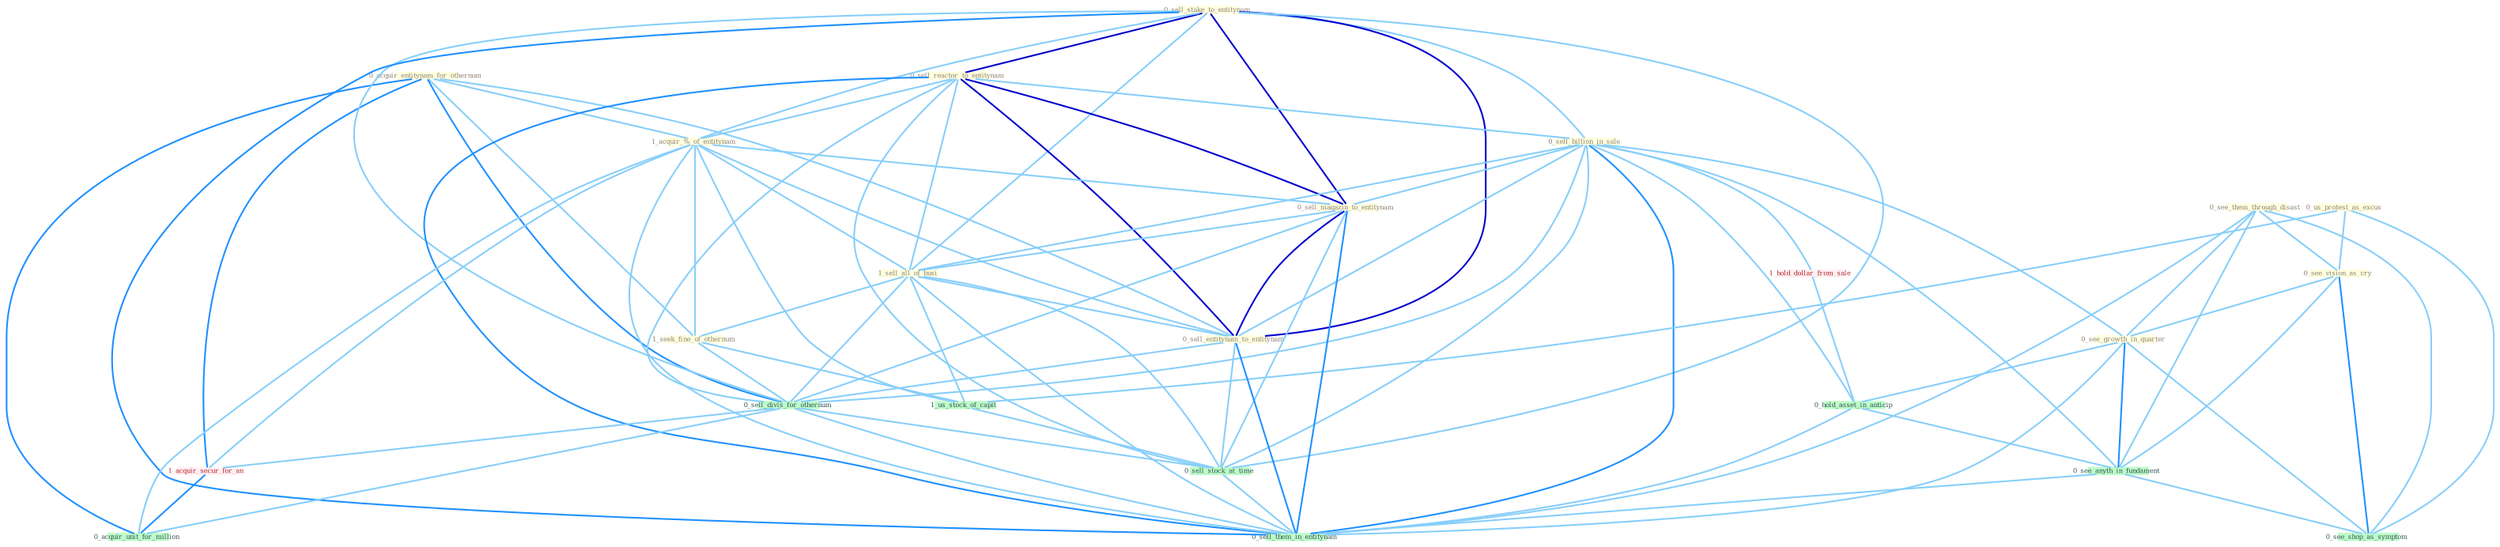 Graph G{ 
    node
    [shape=polygon,style=filled,width=.5,height=.06,color="#BDFCC9",fixedsize=true,fontsize=4,
    fontcolor="#2f4f4f"];
    {node
    [color="#ffffe0", fontcolor="#8b7d6b"] "0_acquir_entitynam_for_othernum " "0_sell_stake_to_entitynam " "0_sell_reactor_to_entitynam " "0_sell_billion_in_sale " "0_see_them_through_disast " "1_acquir_%_of_entitynam " "0_us_protest_as_excus " "0_sell_magazin_to_entitynam " "1_sell_all_of_busi " "0_see_vision_as_cry " "0_sell_entitynam_to_entitynam " "1_seek_fine_of_othernum " "0_see_growth_in_quarter "}
{node [color="#fff0f5", fontcolor="#b22222"] "1_acquir_secur_for_an " "1_hold_dollar_from_sale "}
edge [color="#B0E2FF"];

	"0_acquir_entitynam_for_othernum " -- "1_acquir_%_of_entitynam " [w="1", color="#87cefa" ];
	"0_acquir_entitynam_for_othernum " -- "0_sell_entitynam_to_entitynam " [w="1", color="#87cefa" ];
	"0_acquir_entitynam_for_othernum " -- "1_seek_fine_of_othernum " [w="1", color="#87cefa" ];
	"0_acquir_entitynam_for_othernum " -- "0_sell_divis_for_othernum " [w="2", color="#1e90ff" , len=0.8];
	"0_acquir_entitynam_for_othernum " -- "1_acquir_secur_for_an " [w="2", color="#1e90ff" , len=0.8];
	"0_acquir_entitynam_for_othernum " -- "0_acquir_unit_for_million " [w="2", color="#1e90ff" , len=0.8];
	"0_sell_stake_to_entitynam " -- "0_sell_reactor_to_entitynam " [w="3", color="#0000cd" , len=0.6];
	"0_sell_stake_to_entitynam " -- "0_sell_billion_in_sale " [w="1", color="#87cefa" ];
	"0_sell_stake_to_entitynam " -- "1_acquir_%_of_entitynam " [w="1", color="#87cefa" ];
	"0_sell_stake_to_entitynam " -- "0_sell_magazin_to_entitynam " [w="3", color="#0000cd" , len=0.6];
	"0_sell_stake_to_entitynam " -- "1_sell_all_of_busi " [w="1", color="#87cefa" ];
	"0_sell_stake_to_entitynam " -- "0_sell_entitynam_to_entitynam " [w="3", color="#0000cd" , len=0.6];
	"0_sell_stake_to_entitynam " -- "0_sell_divis_for_othernum " [w="1", color="#87cefa" ];
	"0_sell_stake_to_entitynam " -- "0_sell_stock_at_time " [w="1", color="#87cefa" ];
	"0_sell_stake_to_entitynam " -- "0_sell_them_in_entitynam " [w="2", color="#1e90ff" , len=0.8];
	"0_sell_reactor_to_entitynam " -- "0_sell_billion_in_sale " [w="1", color="#87cefa" ];
	"0_sell_reactor_to_entitynam " -- "1_acquir_%_of_entitynam " [w="1", color="#87cefa" ];
	"0_sell_reactor_to_entitynam " -- "0_sell_magazin_to_entitynam " [w="3", color="#0000cd" , len=0.6];
	"0_sell_reactor_to_entitynam " -- "1_sell_all_of_busi " [w="1", color="#87cefa" ];
	"0_sell_reactor_to_entitynam " -- "0_sell_entitynam_to_entitynam " [w="3", color="#0000cd" , len=0.6];
	"0_sell_reactor_to_entitynam " -- "0_sell_divis_for_othernum " [w="1", color="#87cefa" ];
	"0_sell_reactor_to_entitynam " -- "0_sell_stock_at_time " [w="1", color="#87cefa" ];
	"0_sell_reactor_to_entitynam " -- "0_sell_them_in_entitynam " [w="2", color="#1e90ff" , len=0.8];
	"0_sell_billion_in_sale " -- "0_sell_magazin_to_entitynam " [w="1", color="#87cefa" ];
	"0_sell_billion_in_sale " -- "1_sell_all_of_busi " [w="1", color="#87cefa" ];
	"0_sell_billion_in_sale " -- "0_sell_entitynam_to_entitynam " [w="1", color="#87cefa" ];
	"0_sell_billion_in_sale " -- "0_see_growth_in_quarter " [w="1", color="#87cefa" ];
	"0_sell_billion_in_sale " -- "0_sell_divis_for_othernum " [w="1", color="#87cefa" ];
	"0_sell_billion_in_sale " -- "1_hold_dollar_from_sale " [w="1", color="#87cefa" ];
	"0_sell_billion_in_sale " -- "0_hold_asset_in_anticip " [w="1", color="#87cefa" ];
	"0_sell_billion_in_sale " -- "0_sell_stock_at_time " [w="1", color="#87cefa" ];
	"0_sell_billion_in_sale " -- "0_see_anyth_in_fundament " [w="1", color="#87cefa" ];
	"0_sell_billion_in_sale " -- "0_sell_them_in_entitynam " [w="2", color="#1e90ff" , len=0.8];
	"0_see_them_through_disast " -- "0_see_vision_as_cry " [w="1", color="#87cefa" ];
	"0_see_them_through_disast " -- "0_see_growth_in_quarter " [w="1", color="#87cefa" ];
	"0_see_them_through_disast " -- "0_see_anyth_in_fundament " [w="1", color="#87cefa" ];
	"0_see_them_through_disast " -- "0_see_shop_as_symptom " [w="1", color="#87cefa" ];
	"0_see_them_through_disast " -- "0_sell_them_in_entitynam " [w="1", color="#87cefa" ];
	"1_acquir_%_of_entitynam " -- "0_sell_magazin_to_entitynam " [w="1", color="#87cefa" ];
	"1_acquir_%_of_entitynam " -- "1_sell_all_of_busi " [w="1", color="#87cefa" ];
	"1_acquir_%_of_entitynam " -- "0_sell_entitynam_to_entitynam " [w="1", color="#87cefa" ];
	"1_acquir_%_of_entitynam " -- "1_seek_fine_of_othernum " [w="1", color="#87cefa" ];
	"1_acquir_%_of_entitynam " -- "1_acquir_secur_for_an " [w="1", color="#87cefa" ];
	"1_acquir_%_of_entitynam " -- "1_us_stock_of_capit " [w="1", color="#87cefa" ];
	"1_acquir_%_of_entitynam " -- "0_acquir_unit_for_million " [w="1", color="#87cefa" ];
	"1_acquir_%_of_entitynam " -- "0_sell_them_in_entitynam " [w="1", color="#87cefa" ];
	"0_us_protest_as_excus " -- "0_see_vision_as_cry " [w="1", color="#87cefa" ];
	"0_us_protest_as_excus " -- "1_us_stock_of_capit " [w="1", color="#87cefa" ];
	"0_us_protest_as_excus " -- "0_see_shop_as_symptom " [w="1", color="#87cefa" ];
	"0_sell_magazin_to_entitynam " -- "1_sell_all_of_busi " [w="1", color="#87cefa" ];
	"0_sell_magazin_to_entitynam " -- "0_sell_entitynam_to_entitynam " [w="3", color="#0000cd" , len=0.6];
	"0_sell_magazin_to_entitynam " -- "0_sell_divis_for_othernum " [w="1", color="#87cefa" ];
	"0_sell_magazin_to_entitynam " -- "0_sell_stock_at_time " [w="1", color="#87cefa" ];
	"0_sell_magazin_to_entitynam " -- "0_sell_them_in_entitynam " [w="2", color="#1e90ff" , len=0.8];
	"1_sell_all_of_busi " -- "0_sell_entitynam_to_entitynam " [w="1", color="#87cefa" ];
	"1_sell_all_of_busi " -- "1_seek_fine_of_othernum " [w="1", color="#87cefa" ];
	"1_sell_all_of_busi " -- "0_sell_divis_for_othernum " [w="1", color="#87cefa" ];
	"1_sell_all_of_busi " -- "1_us_stock_of_capit " [w="1", color="#87cefa" ];
	"1_sell_all_of_busi " -- "0_sell_stock_at_time " [w="1", color="#87cefa" ];
	"1_sell_all_of_busi " -- "0_sell_them_in_entitynam " [w="1", color="#87cefa" ];
	"0_see_vision_as_cry " -- "0_see_growth_in_quarter " [w="1", color="#87cefa" ];
	"0_see_vision_as_cry " -- "0_see_anyth_in_fundament " [w="1", color="#87cefa" ];
	"0_see_vision_as_cry " -- "0_see_shop_as_symptom " [w="2", color="#1e90ff" , len=0.8];
	"0_sell_entitynam_to_entitynam " -- "0_sell_divis_for_othernum " [w="1", color="#87cefa" ];
	"0_sell_entitynam_to_entitynam " -- "0_sell_stock_at_time " [w="1", color="#87cefa" ];
	"0_sell_entitynam_to_entitynam " -- "0_sell_them_in_entitynam " [w="2", color="#1e90ff" , len=0.8];
	"1_seek_fine_of_othernum " -- "0_sell_divis_for_othernum " [w="1", color="#87cefa" ];
	"1_seek_fine_of_othernum " -- "1_us_stock_of_capit " [w="1", color="#87cefa" ];
	"0_see_growth_in_quarter " -- "0_hold_asset_in_anticip " [w="1", color="#87cefa" ];
	"0_see_growth_in_quarter " -- "0_see_anyth_in_fundament " [w="2", color="#1e90ff" , len=0.8];
	"0_see_growth_in_quarter " -- "0_see_shop_as_symptom " [w="1", color="#87cefa" ];
	"0_see_growth_in_quarter " -- "0_sell_them_in_entitynam " [w="1", color="#87cefa" ];
	"0_sell_divis_for_othernum " -- "1_acquir_secur_for_an " [w="1", color="#87cefa" ];
	"0_sell_divis_for_othernum " -- "0_sell_stock_at_time " [w="1", color="#87cefa" ];
	"0_sell_divis_for_othernum " -- "0_acquir_unit_for_million " [w="1", color="#87cefa" ];
	"0_sell_divis_for_othernum " -- "0_sell_them_in_entitynam " [w="1", color="#87cefa" ];
	"1_acquir_secur_for_an " -- "0_acquir_unit_for_million " [w="2", color="#1e90ff" , len=0.8];
	"1_us_stock_of_capit " -- "0_sell_stock_at_time " [w="1", color="#87cefa" ];
	"1_hold_dollar_from_sale " -- "0_hold_asset_in_anticip " [w="1", color="#87cefa" ];
	"0_hold_asset_in_anticip " -- "0_see_anyth_in_fundament " [w="1", color="#87cefa" ];
	"0_hold_asset_in_anticip " -- "0_sell_them_in_entitynam " [w="1", color="#87cefa" ];
	"0_sell_stock_at_time " -- "0_sell_them_in_entitynam " [w="1", color="#87cefa" ];
	"0_see_anyth_in_fundament " -- "0_see_shop_as_symptom " [w="1", color="#87cefa" ];
	"0_see_anyth_in_fundament " -- "0_sell_them_in_entitynam " [w="1", color="#87cefa" ];
}